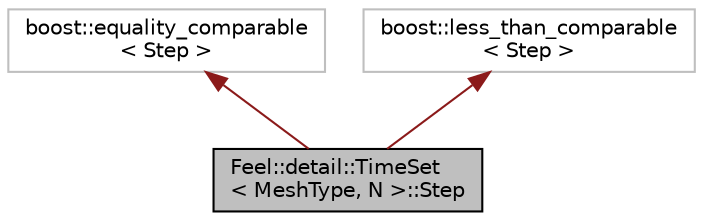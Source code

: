digraph "Feel::detail::TimeSet&lt; MeshType, N &gt;::Step"
{
 // LATEX_PDF_SIZE
  edge [fontname="Helvetica",fontsize="10",labelfontname="Helvetica",labelfontsize="10"];
  node [fontname="Helvetica",fontsize="10",shape=record];
  Node1 [label="Feel::detail::TimeSet\l\< MeshType, N \>::Step",height=0.2,width=0.4,color="black", fillcolor="grey75", style="filled", fontcolor="black",tooltip="a step in a time set"];
  Node2 -> Node1 [dir="back",color="firebrick4",fontsize="10",style="solid",fontname="Helvetica"];
  Node2 [label="boost::equality_comparable\l\< Step \>",height=0.2,width=0.4,color="grey75", fillcolor="white", style="filled",tooltip=" "];
  Node3 -> Node1 [dir="back",color="firebrick4",fontsize="10",style="solid",fontname="Helvetica"];
  Node3 [label="boost::less_than_comparable\l\< Step \>",height=0.2,width=0.4,color="grey75", fillcolor="white", style="filled",tooltip=" "];
}

